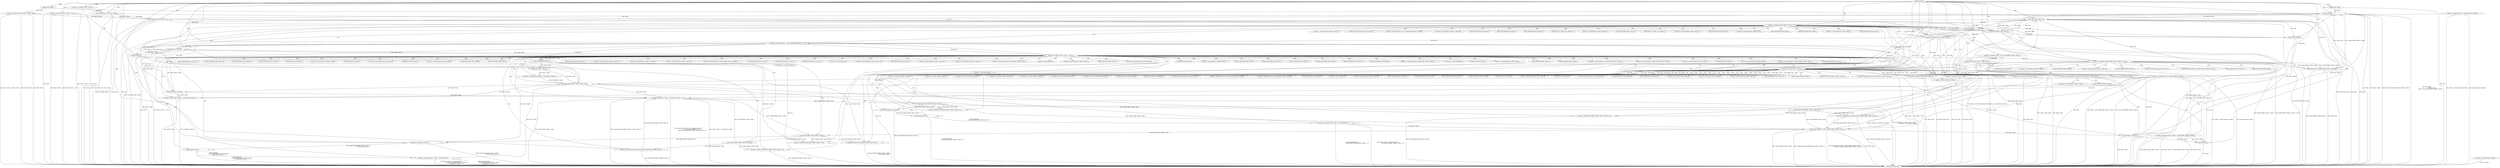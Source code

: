 digraph "FUN1" {  
"8" [label = <(METHOD,FUN1)<SUB>1</SUB>> ]
"290" [label = <(METHOD_RETURN,void)<SUB>1</SUB>> ]
"9" [label = <(PARAM,VAR1 *VAR2)<SUB>1</SUB>> ]
"10" [label = <(PARAM,VAR1 *VAR3)<SUB>1</SUB>> ]
"17" [label = <(&lt;operator&gt;.assignment,VAR13 = malloc(sizeof(struct VAR9)))<SUB>11</SUB>> ]
"22" [label = <(&lt;operator&gt;.assignment,VAR13-&gt;VAR10 = VAR3-&gt;VAR10)<SUB>12</SUB>> ]
"29" [label = <(&lt;operator&gt;.assignment,VAR13-&gt;VAR11 = NULL)<SUB>13</SUB>> ]
"34" [label = <(&lt;operator&gt;.assignment,VAR5 = FUN2())<SUB>15</SUB>> ]
"37" [label = <(FUN3,FUN3(VAR5, NULL, NULL, &amp;free))<SUB>16</SUB>> ]
"43" [label = <(FUN4,FUN4(VAR5, VAR13, 0))<SUB>17</SUB>> ]
"287" [label = <(FUN8,FUN8(&amp;VAR5))<SUB>61</SUB>> ]
"48" [label = <(&lt;operator&gt;.notEquals,VAR5-&gt;VAR15 != NULL)<SUB>19</SUB>> ]
"54" [label = <(&lt;operator&gt;.assignment,VAR8 = VAR5-&gt;VAR15)<SUB>20</SUB>> ]
"59" [label = <(FUN5,FUN5(VAR5, VAR5-&gt;VAR15))<SUB>21</SUB>> ]
"64" [label = <(&lt;operator&gt;.assignment,VAR6 = ((struct VAR9*)VAR8-&gt;VAR16)-&gt;VAR10)<SUB>22</SUB>> ]
"73" [label = <(&lt;operator&gt;.assignment,VAR14 = (struct VAR9*) VAR8-&gt;VAR16)<SUB>23</SUB>> ]
"80" [label = <(free,free(VAR8))<SUB>24</SUB>> ]
"281" [label = <(free,free(VAR14-&gt;VAR11))<SUB>58</SUB>> ]
"285" [label = <(free,free(VAR14))<SUB>59</SUB>> ]
"20" [label = <(&lt;operator&gt;.sizeOf,sizeof(struct VAR9))<SUB>11</SUB>> ]
"89" [label = <(&lt;operator&gt;.notEquals,VAR8 != NULL)<SUB>26</SUB>> ]
"92" [label = <(&lt;operator&gt;.assignment,VAR8=VAR8-&gt;VAR17)<SUB>26</SUB>> ]
"75" [label = <(&lt;operator&gt;.cast,(struct VAR9*) VAR8-&gt;VAR16)<SUB>23</SUB>> ]
"84" [label = <(&lt;operator&gt;.assignment,VAR8 = VAR6-&gt;VAR15)<SUB>26</SUB>> ]
"98" [label = <(&lt;operator&gt;.assignment,VAR13 = malloc(sizeof(struct VAR9)))<SUB>27</SUB>> ]
"103" [label = <(&lt;operator&gt;.assignment,VAR13-&gt;VAR10 = ((VAR18*)VAR8-&gt;VAR16)-&gt;VAR10)<SUB>28</SUB>> ]
"67" [label = <(&lt;operator&gt;.cast,(struct VAR9*)VAR8-&gt;VAR16)<SUB>22</SUB>> ]
"115" [label = <(&lt;operator&gt;.notEquals,VAR14-&gt;VAR11 != NULL)<SUB>30</SUB>> ]
"232" [label = <(&lt;operator&gt;.notEquals,((VAR18*)VAR8-&gt;VAR16)-&gt;VAR16 != NULL)<SUB>46</SUB>> ]
"121" [label = <(&lt;operator&gt;.assignment,VAR13-&gt;VAR11 = malloc(sizeof(char)
            ...)<SUB>31</SUB>> ]
"144" [label = <(memcpy,memcpy(VAR13-&gt;VAR11, VAR14-&gt;VAR11,
            ...)<SUB>34</SUB>> ]
"158" [label = <(memcpy,memcpy(VAR13-&gt;VAR11 + strlen(VAR14-&gt;VAR11),
   ...)<SUB>36</SUB>> ]
"242" [label = <(FUN6,FUN6(VAR2,
                                    ...)<SUB>47</SUB>> ]
"269" [label = <(FUN4,FUN4(VAR5, VAR13, 0))<SUB>52</SUB>> ]
"101" [label = <(&lt;operator&gt;.sizeOf,sizeof(struct VAR9))<SUB>27</SUB>> ]
"108" [label = <(&lt;operator&gt;.cast,(VAR18*)VAR8-&gt;VAR16)<SUB>28</SUB>> ]
"189" [label = <(&lt;operator&gt;.assignment,VAR13-&gt;VAR11 = malloc(sizeof(char)*
           ...)<SUB>40</SUB>> ]
"207" [label = <(memcpy,memcpy(VAR13-&gt;VAR11, ((VAR18*)VAR8-&gt;VAR16)-&gt;VAR...)<SUB>42</SUB>> ]
"275" [label = <(free,free(VAR13-&gt;VAR11))<SUB>54</SUB>> ]
"279" [label = <(free,free(VAR13))<SUB>55</SUB>> ]
"125" [label = <(malloc,malloc(sizeof(char)
                           ...)<SUB>31</SUB>> ]
"151" [label = <(&lt;operator&gt;.multiplication,sizeof(char) * strlen(VAR14-&gt;VAR11))<SUB>35</SUB>> ]
"159" [label = <(&lt;operator&gt;.addition,VAR13-&gt;VAR11 + strlen(VAR14-&gt;VAR11))<SUB>36</SUB>> ]
"174" [label = <(&lt;operator&gt;.multiplication,sizeof(char)*(strlen(((VAR18*)VAR8-&gt;VAR16)-&gt;VAR...)<SUB>38</SUB>> ]
"234" [label = <(&lt;operator&gt;.cast,(VAR18*)VAR8-&gt;VAR16)<SUB>46</SUB>> ]
"247" [label = <(FUN7,VAR3-&gt;FUN7(((VAR18*)VAR8-&gt;VAR16)-&gt;VAR16))<SUB>49</SUB>> ]
"261" [label = <(&lt;operator&gt;.cast,(VAR18*)VAR8-&gt;VAR16)<SUB>51</SUB>> ]
"126" [label = <(&lt;operator&gt;.multiplication,sizeof(char)
                               * (...)<SUB>31</SUB>> ]
"154" [label = <(strlen,strlen(VAR14-&gt;VAR11))<SUB>35</SUB>> ]
"163" [label = <(strlen,strlen(VAR14-&gt;VAR11))<SUB>36</SUB>> ]
"168" [label = <(&lt;operator&gt;.cast,(VAR18*)VAR8-&gt;VAR16)<SUB>37</SUB>> ]
"175" [label = <(&lt;operator&gt;.sizeOf,sizeof(char))<SUB>38</SUB>> ]
"177" [label = <(&lt;operator&gt;.addition,strlen(((VAR18*)VAR8-&gt;VAR16)-&gt;VAR11)+1)<SUB>38</SUB>> ]
"193" [label = <(malloc,malloc(sizeof(char)*
                          ...)<SUB>40</SUB>> ]
"218" [label = <(&lt;operator&gt;.multiplication,sizeof(char)*(strlen(((VAR18*)VAR8-&gt;VAR16)-&gt;VAR...)<SUB>43</SUB>> ]
"129" [label = <(&lt;operator&gt;.addition,strlen(((VAR18*)VAR8-&gt;VAR16)-&gt;VAR11)
          ...)<SUB>32</SUB>> ]
"178" [label = <(strlen,strlen(((VAR18*)VAR8-&gt;VAR16)-&gt;VAR11))<SUB>38</SUB>> ]
"194" [label = <(&lt;operator&gt;.multiplication,sizeof(char)*
                                (...)<SUB>40</SUB>> ]
"212" [label = <(&lt;operator&gt;.cast,(VAR18*)VAR8-&gt;VAR16)<SUB>42</SUB>> ]
"219" [label = <(&lt;operator&gt;.sizeOf,sizeof(char))<SUB>43</SUB>> ]
"221" [label = <(&lt;operator&gt;.addition,strlen(((VAR18*)VAR8-&gt;VAR16)-&gt;VAR11)+1)<SUB>43</SUB>> ]
"252" [label = <(&lt;operator&gt;.cast,(VAR18*)VAR8-&gt;VAR16)<SUB>49</SUB>> ]
"130" [label = <(&lt;operator&gt;.addition,strlen(((VAR18*)VAR8-&gt;VAR16)-&gt;VAR11)
          ...)<SUB>32</SUB>> ]
"197" [label = <(&lt;operator&gt;.addition,strlen(((VAR18*)VAR8-&gt;VAR16)-&gt;VAR11) +1)<SUB>41</SUB>> ]
"222" [label = <(strlen,strlen(((VAR18*)VAR8-&gt;VAR16)-&gt;VAR11))<SUB>43</SUB>> ]
"131" [label = <(strlen,strlen(((VAR18*)VAR8-&gt;VAR16)-&gt;VAR11))<SUB>32</SUB>> ]
"139" [label = <(strlen,strlen(VAR14-&gt;VAR11))<SUB>33</SUB>> ]
"180" [label = <(&lt;operator&gt;.cast,(VAR18*)VAR8-&gt;VAR16)<SUB>38</SUB>> ]
"198" [label = <(strlen,strlen(((VAR18*)VAR8-&gt;VAR16)-&gt;VAR11))<SUB>41</SUB>> ]
"224" [label = <(&lt;operator&gt;.cast,(VAR18*)VAR8-&gt;VAR16)<SUB>43</SUB>> ]
"133" [label = <(&lt;operator&gt;.cast,(VAR18*)VAR8-&gt;VAR16)<SUB>32</SUB>> ]
"200" [label = <(&lt;operator&gt;.cast,(VAR18*)VAR8-&gt;VAR16)<SUB>41</SUB>> ]
"49" [label = <(&lt;operator&gt;.indirectFieldAccess,VAR5-&gt;VAR15)<SUB>19</SUB>> ]
"51" [label = <(FIELD_IDENTIFIER,VAR15,VAR15)<SUB>19</SUB>> ]
"56" [label = <(&lt;operator&gt;.indirectFieldAccess,VAR5-&gt;VAR15)<SUB>20</SUB>> ]
"61" [label = <(&lt;operator&gt;.indirectFieldAccess,VAR5-&gt;VAR15)<SUB>21</SUB>> ]
"66" [label = <(&lt;operator&gt;.indirectFieldAccess,((struct VAR9*)VAR8-&gt;VAR16)-&gt;VAR10)<SUB>22</SUB>> ]
"282" [label = <(&lt;operator&gt;.indirectFieldAccess,VAR14-&gt;VAR11)<SUB>58</SUB>> ]
"58" [label = <(FIELD_IDENTIFIER,VAR15,VAR15)<SUB>20</SUB>> ]
"63" [label = <(FIELD_IDENTIFIER,VAR15,VAR15)<SUB>21</SUB>> ]
"72" [label = <(FIELD_IDENTIFIER,VAR10,VAR10)<SUB>22</SUB>> ]
"76" [label = <(UNKNOWN,struct VAR9*,struct VAR9*)<SUB>23</SUB>> ]
"77" [label = <(&lt;operator&gt;.indirectFieldAccess,VAR8-&gt;VAR16)<SUB>23</SUB>> ]
"94" [label = <(&lt;operator&gt;.indirectFieldAccess,VAR8-&gt;VAR17)<SUB>26</SUB>> ]
"284" [label = <(FIELD_IDENTIFIER,VAR11,VAR11)<SUB>58</SUB>> ]
"68" [label = <(UNKNOWN,struct VAR9*,struct VAR9*)<SUB>22</SUB>> ]
"69" [label = <(&lt;operator&gt;.indirectFieldAccess,VAR8-&gt;VAR16)<SUB>22</SUB>> ]
"79" [label = <(FIELD_IDENTIFIER,VAR16,VAR16)<SUB>23</SUB>> ]
"86" [label = <(&lt;operator&gt;.indirectFieldAccess,VAR6-&gt;VAR15)<SUB>26</SUB>> ]
"96" [label = <(FIELD_IDENTIFIER,VAR17,VAR17)<SUB>26</SUB>> ]
"100" [label = <(malloc,malloc(sizeof(struct VAR9)))<SUB>27</SUB>> ]
"104" [label = <(&lt;operator&gt;.indirectFieldAccess,VAR13-&gt;VAR10)<SUB>28</SUB>> ]
"107" [label = <(&lt;operator&gt;.indirectFieldAccess,((VAR18*)VAR8-&gt;VAR16)-&gt;VAR10)<SUB>28</SUB>> ]
"259" [label = <(&lt;operator&gt;.indirectFieldAccess,((VAR18*)VAR8-&gt;VAR16)-&gt;VAR10-&gt;VAR15)<SUB>51</SUB>> ]
"71" [label = <(FIELD_IDENTIFIER,VAR16,VAR16)<SUB>22</SUB>> ]
"88" [label = <(FIELD_IDENTIFIER,VAR15,VAR15)<SUB>26</SUB>> ]
"106" [label = <(FIELD_IDENTIFIER,VAR10,VAR10)<SUB>28</SUB>> ]
"113" [label = <(FIELD_IDENTIFIER,VAR10,VAR10)<SUB>28</SUB>> ]
"116" [label = <(&lt;operator&gt;.indirectFieldAccess,VAR14-&gt;VAR11)<SUB>30</SUB>> ]
"233" [label = <(&lt;operator&gt;.indirectFieldAccess,((VAR18*)VAR8-&gt;VAR16)-&gt;VAR16)<SUB>46</SUB>> ]
"260" [label = <(&lt;operator&gt;.indirectFieldAccess,((VAR18*)VAR8-&gt;VAR16)-&gt;VAR10)<SUB>51</SUB>> ]
"267" [label = <(FIELD_IDENTIFIER,VAR15,VAR15)<SUB>51</SUB>> ]
"109" [label = <(UNKNOWN,VAR18*,VAR18*)<SUB>28</SUB>> ]
"110" [label = <(&lt;operator&gt;.indirectFieldAccess,VAR8-&gt;VAR16)<SUB>28</SUB>> ]
"118" [label = <(FIELD_IDENTIFIER,VAR11,VAR11)<SUB>30</SUB>> ]
"122" [label = <(&lt;operator&gt;.indirectFieldAccess,VAR13-&gt;VAR11)<SUB>31</SUB>> ]
"145" [label = <(&lt;operator&gt;.indirectFieldAccess,VAR13-&gt;VAR11)<SUB>34</SUB>> ]
"148" [label = <(&lt;operator&gt;.indirectFieldAccess,VAR14-&gt;VAR11)<SUB>34</SUB>> ]
"167" [label = <(&lt;operator&gt;.indirectFieldAccess,((VAR18*)VAR8-&gt;VAR16)-&gt;VAR11)<SUB>37</SUB>> ]
"239" [label = <(FIELD_IDENTIFIER,VAR16,VAR16)<SUB>46</SUB>> ]
"244" [label = <(&lt;operator&gt;.indirectFieldAccess,VAR13-&gt;VAR11)<SUB>48</SUB>> ]
"266" [label = <(FIELD_IDENTIFIER,VAR10,VAR10)<SUB>51</SUB>> ]
"112" [label = <(FIELD_IDENTIFIER,VAR16,VAR16)<SUB>28</SUB>> ]
"124" [label = <(FIELD_IDENTIFIER,VAR11,VAR11)<SUB>31</SUB>> ]
"147" [label = <(FIELD_IDENTIFIER,VAR11,VAR11)<SUB>34</SUB>> ]
"150" [label = <(FIELD_IDENTIFIER,VAR11,VAR11)<SUB>34</SUB>> ]
"152" [label = <(&lt;operator&gt;.sizeOf,sizeof(char))<SUB>35</SUB>> ]
"160" [label = <(&lt;operator&gt;.indirectFieldAccess,VAR13-&gt;VAR11)<SUB>36</SUB>> ]
"173" [label = <(FIELD_IDENTIFIER,VAR11,VAR11)<SUB>37</SUB>> ]
"190" [label = <(&lt;operator&gt;.indirectFieldAccess,VAR13-&gt;VAR11)<SUB>40</SUB>> ]
"208" [label = <(&lt;operator&gt;.indirectFieldAccess,VAR13-&gt;VAR11)<SUB>42</SUB>> ]
"211" [label = <(&lt;operator&gt;.indirectFieldAccess,((VAR18*)VAR8-&gt;VAR16)-&gt;VAR11)<SUB>42</SUB>> ]
"235" [label = <(UNKNOWN,VAR18*,VAR18*)<SUB>46</SUB>> ]
"236" [label = <(&lt;operator&gt;.indirectFieldAccess,VAR8-&gt;VAR16)<SUB>46</SUB>> ]
"246" [label = <(FIELD_IDENTIFIER,VAR11,VAR11)<SUB>48</SUB>> ]
"248" [label = <(&lt;operator&gt;.indirectFieldAccess,VAR3-&gt;FUN7)<SUB>49</SUB>> ]
"251" [label = <(&lt;operator&gt;.indirectFieldAccess,((VAR18*)VAR8-&gt;VAR16)-&gt;VAR16)<SUB>49</SUB>> ]
"262" [label = <(UNKNOWN,VAR18*,VAR18*)<SUB>51</SUB>> ]
"263" [label = <(&lt;operator&gt;.indirectFieldAccess,VAR8-&gt;VAR16)<SUB>51</SUB>> ]
"276" [label = <(&lt;operator&gt;.indirectFieldAccess,VAR13-&gt;VAR11)<SUB>54</SUB>> ]
"127" [label = <(&lt;operator&gt;.sizeOf,sizeof(char))<SUB>31</SUB>> ]
"155" [label = <(&lt;operator&gt;.indirectFieldAccess,VAR14-&gt;VAR11)<SUB>35</SUB>> ]
"162" [label = <(FIELD_IDENTIFIER,VAR11,VAR11)<SUB>36</SUB>> ]
"164" [label = <(&lt;operator&gt;.indirectFieldAccess,VAR14-&gt;VAR11)<SUB>36</SUB>> ]
"169" [label = <(UNKNOWN,VAR18*,VAR18*)<SUB>37</SUB>> ]
"170" [label = <(&lt;operator&gt;.indirectFieldAccess,VAR8-&gt;VAR16)<SUB>37</SUB>> ]
"192" [label = <(FIELD_IDENTIFIER,VAR11,VAR11)<SUB>40</SUB>> ]
"210" [label = <(FIELD_IDENTIFIER,VAR11,VAR11)<SUB>42</SUB>> ]
"217" [label = <(FIELD_IDENTIFIER,VAR11,VAR11)<SUB>42</SUB>> ]
"238" [label = <(FIELD_IDENTIFIER,VAR16,VAR16)<SUB>46</SUB>> ]
"250" [label = <(FIELD_IDENTIFIER,FUN7,FUN7)<SUB>49</SUB>> ]
"257" [label = <(FIELD_IDENTIFIER,VAR16,VAR16)<SUB>49</SUB>> ]
"265" [label = <(FIELD_IDENTIFIER,VAR16,VAR16)<SUB>51</SUB>> ]
"278" [label = <(FIELD_IDENTIFIER,VAR11,VAR11)<SUB>54</SUB>> ]
"157" [label = <(FIELD_IDENTIFIER,VAR11,VAR11)<SUB>35</SUB>> ]
"166" [label = <(FIELD_IDENTIFIER,VAR11,VAR11)<SUB>36</SUB>> ]
"172" [label = <(FIELD_IDENTIFIER,VAR16,VAR16)<SUB>37</SUB>> ]
"179" [label = <(&lt;operator&gt;.indirectFieldAccess,((VAR18*)VAR8-&gt;VAR16)-&gt;VAR11)<SUB>38</SUB>> ]
"195" [label = <(&lt;operator&gt;.sizeOf,sizeof(char))<SUB>40</SUB>> ]
"213" [label = <(UNKNOWN,VAR18*,VAR18*)<SUB>42</SUB>> ]
"214" [label = <(&lt;operator&gt;.indirectFieldAccess,VAR8-&gt;VAR16)<SUB>42</SUB>> ]
"253" [label = <(UNKNOWN,VAR18*,VAR18*)<SUB>49</SUB>> ]
"254" [label = <(&lt;operator&gt;.indirectFieldAccess,VAR8-&gt;VAR16)<SUB>49</SUB>> ]
"185" [label = <(FIELD_IDENTIFIER,VAR11,VAR11)<SUB>38</SUB>> ]
"216" [label = <(FIELD_IDENTIFIER,VAR16,VAR16)<SUB>42</SUB>> ]
"223" [label = <(&lt;operator&gt;.indirectFieldAccess,((VAR18*)VAR8-&gt;VAR16)-&gt;VAR11)<SUB>43</SUB>> ]
"256" [label = <(FIELD_IDENTIFIER,VAR16,VAR16)<SUB>49</SUB>> ]
"132" [label = <(&lt;operator&gt;.indirectFieldAccess,((VAR18*)VAR8-&gt;VAR16)-&gt;VAR11)<SUB>32</SUB>> ]
"140" [label = <(&lt;operator&gt;.indirectFieldAccess,VAR14-&gt;VAR11)<SUB>33</SUB>> ]
"181" [label = <(UNKNOWN,VAR18*,VAR18*)<SUB>38</SUB>> ]
"182" [label = <(&lt;operator&gt;.indirectFieldAccess,VAR8-&gt;VAR16)<SUB>38</SUB>> ]
"199" [label = <(&lt;operator&gt;.indirectFieldAccess,((VAR18*)VAR8-&gt;VAR16)-&gt;VAR11)<SUB>41</SUB>> ]
"229" [label = <(FIELD_IDENTIFIER,VAR11,VAR11)<SUB>43</SUB>> ]
"138" [label = <(FIELD_IDENTIFIER,VAR11,VAR11)<SUB>32</SUB>> ]
"142" [label = <(FIELD_IDENTIFIER,VAR11,VAR11)<SUB>33</SUB>> ]
"184" [label = <(FIELD_IDENTIFIER,VAR16,VAR16)<SUB>38</SUB>> ]
"205" [label = <(FIELD_IDENTIFIER,VAR11,VAR11)<SUB>41</SUB>> ]
"225" [label = <(UNKNOWN,VAR18*,VAR18*)<SUB>43</SUB>> ]
"226" [label = <(&lt;operator&gt;.indirectFieldAccess,VAR8-&gt;VAR16)<SUB>43</SUB>> ]
"134" [label = <(UNKNOWN,VAR18*,VAR18*)<SUB>32</SUB>> ]
"135" [label = <(&lt;operator&gt;.indirectFieldAccess,VAR8-&gt;VAR16)<SUB>32</SUB>> ]
"201" [label = <(UNKNOWN,VAR18*,VAR18*)<SUB>41</SUB>> ]
"202" [label = <(&lt;operator&gt;.indirectFieldAccess,VAR8-&gt;VAR16)<SUB>41</SUB>> ]
"228" [label = <(FIELD_IDENTIFIER,VAR16,VAR16)<SUB>43</SUB>> ]
"137" [label = <(FIELD_IDENTIFIER,VAR16,VAR16)<SUB>32</SUB>> ]
"204" [label = <(FIELD_IDENTIFIER,VAR16,VAR16)<SUB>41</SUB>> ]
  "9" -> "290"  [ label = "DDG: VAR2"] 
  "10" -> "290"  [ label = "DDG: VAR3"] 
  "20" -> "290"  [ label = "DDG: struct VAR9"] 
  "17" -> "290"  [ label = "DDG: malloc(sizeof(struct VAR9))"] 
  "17" -> "290"  [ label = "DDG: VAR13 = malloc(sizeof(struct VAR9))"] 
  "22" -> "290"  [ label = "DDG: VAR13-&gt;VAR10"] 
  "22" -> "290"  [ label = "DDG: VAR3-&gt;VAR10"] 
  "22" -> "290"  [ label = "DDG: VAR13-&gt;VAR10 = VAR3-&gt;VAR10"] 
  "29" -> "290"  [ label = "DDG: VAR13-&gt;VAR11"] 
  "29" -> "290"  [ label = "DDG: VAR13-&gt;VAR11 = NULL"] 
  "34" -> "290"  [ label = "DDG: FUN2()"] 
  "34" -> "290"  [ label = "DDG: VAR5 = FUN2()"] 
  "37" -> "290"  [ label = "DDG: &amp;free"] 
  "37" -> "290"  [ label = "DDG: FUN3(VAR5, NULL, NULL, &amp;free)"] 
  "43" -> "290"  [ label = "DDG: VAR5"] 
  "43" -> "290"  [ label = "DDG: VAR13"] 
  "43" -> "290"  [ label = "DDG: FUN4(VAR5, VAR13, 0)"] 
  "48" -> "290"  [ label = "DDG: VAR5-&gt;VAR15"] 
  "48" -> "290"  [ label = "DDG: NULL"] 
  "48" -> "290"  [ label = "DDG: VAR5-&gt;VAR15 != NULL"] 
  "287" -> "290"  [ label = "DDG: &amp;VAR5"] 
  "287" -> "290"  [ label = "DDG: FUN8(&amp;VAR5)"] 
  "54" -> "290"  [ label = "DDG: VAR8 = VAR5-&gt;VAR15"] 
  "59" -> "290"  [ label = "DDG: VAR5"] 
  "59" -> "290"  [ label = "DDG: FUN5(VAR5, VAR5-&gt;VAR15)"] 
  "64" -> "290"  [ label = "DDG: VAR6"] 
  "64" -> "290"  [ label = "DDG: ((struct VAR9*)VAR8-&gt;VAR16)-&gt;VAR10"] 
  "64" -> "290"  [ label = "DDG: VAR6 = ((struct VAR9*)VAR8-&gt;VAR16)-&gt;VAR10"] 
  "75" -> "290"  [ label = "DDG: VAR8-&gt;VAR16"] 
  "73" -> "290"  [ label = "DDG: (struct VAR9*) VAR8-&gt;VAR16"] 
  "73" -> "290"  [ label = "DDG: VAR14 = (struct VAR9*) VAR8-&gt;VAR16"] 
  "84" -> "290"  [ label = "DDG: VAR6-&gt;VAR15"] 
  "84" -> "290"  [ label = "DDG: VAR8 = VAR6-&gt;VAR15"] 
  "89" -> "290"  [ label = "DDG: VAR8"] 
  "89" -> "290"  [ label = "DDG: VAR8 != NULL"] 
  "281" -> "290"  [ label = "DDG: VAR14-&gt;VAR11"] 
  "285" -> "290"  [ label = "DDG: VAR14"] 
  "101" -> "290"  [ label = "DDG: struct VAR9"] 
  "98" -> "290"  [ label = "DDG: malloc(sizeof(struct VAR9))"] 
  "98" -> "290"  [ label = "DDG: VAR13 = malloc(sizeof(struct VAR9))"] 
  "103" -> "290"  [ label = "DDG: VAR13-&gt;VAR10"] 
  "103" -> "290"  [ label = "DDG: ((VAR18*)VAR8-&gt;VAR16)-&gt;VAR10"] 
  "103" -> "290"  [ label = "DDG: VAR13-&gt;VAR10 = ((VAR18*)VAR8-&gt;VAR16)-&gt;VAR10"] 
  "115" -> "290"  [ label = "DDG: VAR14-&gt;VAR11 != NULL"] 
  "194" -> "290"  [ label = "DDG: strlen(((VAR18*)VAR8-&gt;VAR16)-&gt;VAR11) +1"] 
  "193" -> "290"  [ label = "DDG: sizeof(char)*
                                (strlen(((VAR18*)VAR8-&gt;VAR16)-&gt;VAR11) +1)"] 
  "189" -> "290"  [ label = "DDG: malloc(sizeof(char)*
                                (strlen(((VAR18*)VAR8-&gt;VAR16)-&gt;VAR11) +1))"] 
  "189" -> "290"  [ label = "DDG: VAR13-&gt;VAR11 = malloc(sizeof(char)*
                                (strlen(((VAR18*)VAR8-&gt;VAR16)-&gt;VAR11) +1))"] 
  "207" -> "290"  [ label = "DDG: VAR13-&gt;VAR11"] 
  "207" -> "290"  [ label = "DDG: ((VAR18*)VAR8-&gt;VAR16)-&gt;VAR11"] 
  "219" -> "290"  [ label = "DDG: char"] 
  "221" -> "290"  [ label = "DDG: strlen(((VAR18*)VAR8-&gt;VAR16)-&gt;VAR11)"] 
  "218" -> "290"  [ label = "DDG: strlen(((VAR18*)VAR8-&gt;VAR16)-&gt;VAR11)+1"] 
  "207" -> "290"  [ label = "DDG: sizeof(char)*(strlen(((VAR18*)VAR8-&gt;VAR16)-&gt;VAR11)+1)"] 
  "207" -> "290"  [ label = "DDG: memcpy(VAR13-&gt;VAR11, ((VAR18*)VAR8-&gt;VAR16)-&gt;VAR11,
                       sizeof(char)*(strlen(((VAR18*)VAR8-&gt;VAR16)-&gt;VAR11)+1))"] 
  "129" -> "290"  [ label = "DDG: strlen(((VAR18*)VAR8-&gt;VAR16)-&gt;VAR11)
                               + strlen(VAR14-&gt;VAR11)"] 
  "126" -> "290"  [ label = "DDG: strlen(((VAR18*)VAR8-&gt;VAR16)-&gt;VAR11)
                               + strlen(VAR14-&gt;VAR11) + 1"] 
  "125" -> "290"  [ label = "DDG: sizeof(char)
                               * (strlen(((VAR18*)VAR8-&gt;VAR16)-&gt;VAR11)
                               + strlen(VAR14-&gt;VAR11) + 1)"] 
  "121" -> "290"  [ label = "DDG: malloc(sizeof(char)
                               * (strlen(((VAR18*)VAR8-&gt;VAR16)-&gt;VAR11)
                               + strlen(VAR14-&gt;VAR11) + 1))"] 
  "121" -> "290"  [ label = "DDG: VAR13-&gt;VAR11 = malloc(sizeof(char)
                               * (strlen(((VAR18*)VAR8-&gt;VAR16)-&gt;VAR11)
                               + strlen(VAR14-&gt;VAR11) + 1))"] 
  "144" -> "290"  [ label = "DDG: sizeof(char) * strlen(VAR14-&gt;VAR11)"] 
  "144" -> "290"  [ label = "DDG: memcpy(VAR13-&gt;VAR11, VAR14-&gt;VAR11,
                       sizeof(char) * strlen(VAR14-&gt;VAR11))"] 
  "159" -> "290"  [ label = "DDG: VAR13-&gt;VAR11"] 
  "159" -> "290"  [ label = "DDG: strlen(VAR14-&gt;VAR11)"] 
  "158" -> "290"  [ label = "DDG: VAR13-&gt;VAR11 + strlen(VAR14-&gt;VAR11)"] 
  "158" -> "290"  [ label = "DDG: ((VAR18*)VAR8-&gt;VAR16)-&gt;VAR11"] 
  "175" -> "290"  [ label = "DDG: char"] 
  "177" -> "290"  [ label = "DDG: strlen(((VAR18*)VAR8-&gt;VAR16)-&gt;VAR11)"] 
  "174" -> "290"  [ label = "DDG: strlen(((VAR18*)VAR8-&gt;VAR16)-&gt;VAR11)+1"] 
  "158" -> "290"  [ label = "DDG: sizeof(char)*(strlen(((VAR18*)VAR8-&gt;VAR16)-&gt;VAR11)+1)"] 
  "158" -> "290"  [ label = "DDG: memcpy(VAR13-&gt;VAR11 + strlen(VAR14-&gt;VAR11),
                       ((VAR18*)VAR8-&gt;VAR16)-&gt;VAR11,
                       sizeof(char)*(strlen(((VAR18*)VAR8-&gt;VAR16)-&gt;VAR11)+1))"] 
  "232" -> "290"  [ label = "DDG: ((VAR18*)VAR8-&gt;VAR16)-&gt;VAR16"] 
  "232" -> "290"  [ label = "DDG: ((VAR18*)VAR8-&gt;VAR16)-&gt;VAR16 != NULL"] 
  "242" -> "290"  [ label = "DDG: VAR2"] 
  "242" -> "290"  [ label = "DDG: VAR13-&gt;VAR11"] 
  "247" -> "290"  [ label = "DDG: VAR3-&gt;FUN7"] 
  "247" -> "290"  [ label = "DDG: ((VAR18*)VAR8-&gt;VAR16)-&gt;VAR16"] 
  "242" -> "290"  [ label = "DDG: VAR3-&gt;FUN7(((VAR18*)VAR8-&gt;VAR16)-&gt;VAR16)"] 
  "242" -> "290"  [ label = "DDG: FUN6(VAR2,
                                    VAR13-&gt;VAR11,
                        VAR3-&gt;FUN7(((VAR18*)VAR8-&gt;VAR16)-&gt;VAR16))"] 
  "261" -> "290"  [ label = "DDG: VAR8-&gt;VAR16"] 
  "275" -> "290"  [ label = "DDG: VAR13-&gt;VAR11"] 
  "279" -> "290"  [ label = "DDG: VAR13"] 
  "269" -> "290"  [ label = "DDG: VAR5"] 
  "269" -> "290"  [ label = "DDG: VAR13"] 
  "269" -> "290"  [ label = "DDG: FUN4(VAR5, VAR13, 0)"] 
  "92" -> "290"  [ label = "DDG: VAR8-&gt;VAR17"] 
  "92" -> "290"  [ label = "DDG: VAR8=VAR8-&gt;VAR17"] 
  "8" -> "9"  [ label = "DDG: "] 
  "8" -> "10"  [ label = "DDG: "] 
  "10" -> "22"  [ label = "DDG: VAR3"] 
  "8" -> "29"  [ label = "DDG: "] 
  "8" -> "34"  [ label = "DDG: "] 
  "34" -> "37"  [ label = "DDG: VAR5"] 
  "8" -> "37"  [ label = "DDG: "] 
  "37" -> "43"  [ label = "DDG: VAR5"] 
  "8" -> "43"  [ label = "DDG: "] 
  "17" -> "43"  [ label = "DDG: VAR13"] 
  "22" -> "43"  [ label = "DDG: VAR13-&gt;VAR10"] 
  "29" -> "43"  [ label = "DDG: VAR13-&gt;VAR11"] 
  "43" -> "287"  [ label = "DDG: VAR5"] 
  "48" -> "287"  [ label = "DDG: VAR5-&gt;VAR15"] 
  "59" -> "287"  [ label = "DDG: VAR5"] 
  "269" -> "287"  [ label = "DDG: VAR5"] 
  "8" -> "287"  [ label = "DDG: "] 
  "43" -> "48"  [ label = "DDG: VAR5"] 
  "59" -> "48"  [ label = "DDG: VAR5"] 
  "59" -> "48"  [ label = "DDG: VAR5-&gt;VAR15"] 
  "269" -> "48"  [ label = "DDG: VAR5"] 
  "37" -> "48"  [ label = "DDG: NULL"] 
  "89" -> "48"  [ label = "DDG: NULL"] 
  "8" -> "48"  [ label = "DDG: "] 
  "43" -> "54"  [ label = "DDG: VAR5"] 
  "48" -> "54"  [ label = "DDG: VAR5-&gt;VAR15"] 
  "59" -> "54"  [ label = "DDG: VAR5"] 
  "269" -> "54"  [ label = "DDG: VAR5"] 
  "54" -> "73"  [ label = "DDG: VAR8"] 
  "89" -> "73"  [ label = "DDG: VAR8"] 
  "43" -> "59"  [ label = "DDG: VAR5"] 
  "269" -> "59"  [ label = "DDG: VAR5"] 
  "8" -> "59"  [ label = "DDG: "] 
  "48" -> "59"  [ label = "DDG: VAR5-&gt;VAR15"] 
  "54" -> "80"  [ label = "DDG: VAR8"] 
  "8" -> "80"  [ label = "DDG: "] 
  "89" -> "80"  [ label = "DDG: VAR8"] 
  "89" -> "92"  [ label = "DDG: VAR8"] 
  "73" -> "281"  [ label = "DDG: VAR14"] 
  "115" -> "281"  [ label = "DDG: VAR14-&gt;VAR11"] 
  "163" -> "281"  [ label = "DDG: VAR14-&gt;VAR11"] 
  "73" -> "285"  [ label = "DDG: VAR14"] 
  "281" -> "285"  [ label = "DDG: VAR14-&gt;VAR11"] 
  "8" -> "285"  [ label = "DDG: "] 
  "54" -> "75"  [ label = "DDG: VAR8"] 
  "89" -> "75"  [ label = "DDG: VAR8"] 
  "64" -> "84"  [ label = "DDG: VAR6"] 
  "84" -> "89"  [ label = "DDG: VAR8"] 
  "92" -> "89"  [ label = "DDG: VAR8"] 
  "8" -> "89"  [ label = "DDG: "] 
  "54" -> "89"  [ label = "DDG: VAR8"] 
  "48" -> "89"  [ label = "DDG: NULL"] 
  "232" -> "89"  [ label = "DDG: NULL"] 
  "54" -> "67"  [ label = "DDG: VAR8"] 
  "89" -> "67"  [ label = "DDG: VAR8"] 
  "73" -> "115"  [ label = "DDG: VAR14"] 
  "281" -> "115"  [ label = "DDG: VAR14-&gt;VAR11"] 
  "163" -> "115"  [ label = "DDG: VAR14-&gt;VAR11"] 
  "89" -> "115"  [ label = "DDG: NULL"] 
  "8" -> "115"  [ label = "DDG: "] 
  "125" -> "121"  [ label = "DDG: sizeof(char)
                               * (strlen(((VAR18*)VAR8-&gt;VAR16)-&gt;VAR11)
                               + strlen(VAR14-&gt;VAR11) + 1)"] 
  "247" -> "232"  [ label = "DDG: ((VAR18*)VAR8-&gt;VAR16)-&gt;VAR16"] 
  "115" -> "232"  [ label = "DDG: NULL"] 
  "8" -> "232"  [ label = "DDG: "] 
  "89" -> "108"  [ label = "DDG: VAR8"] 
  "98" -> "144"  [ label = "DDG: VAR13"] 
  "121" -> "144"  [ label = "DDG: VAR13-&gt;VAR11"] 
  "73" -> "144"  [ label = "DDG: VAR14"] 
  "154" -> "144"  [ label = "DDG: VAR14-&gt;VAR11"] 
  "151" -> "144"  [ label = "DDG: strlen(VAR14-&gt;VAR11)"] 
  "98" -> "158"  [ label = "DDG: VAR13"] 
  "144" -> "158"  [ label = "DDG: VAR13-&gt;VAR11"] 
  "163" -> "158"  [ label = "DDG: VAR14-&gt;VAR11"] 
  "178" -> "158"  [ label = "DDG: ((VAR18*)VAR8-&gt;VAR16)-&gt;VAR11"] 
  "174" -> "158"  [ label = "DDG: strlen(((VAR18*)VAR8-&gt;VAR16)-&gt;VAR11)+1"] 
  "193" -> "189"  [ label = "DDG: sizeof(char)*
                                (strlen(((VAR18*)VAR8-&gt;VAR16)-&gt;VAR11) +1)"] 
  "9" -> "242"  [ label = "DDG: VAR2"] 
  "8" -> "242"  [ label = "DDG: "] 
  "98" -> "242"  [ label = "DDG: VAR13"] 
  "207" -> "242"  [ label = "DDG: VAR13-&gt;VAR11"] 
  "144" -> "242"  [ label = "DDG: VAR13-&gt;VAR11"] 
  "247" -> "242"  [ label = "DDG: VAR3-&gt;FUN7"] 
  "247" -> "242"  [ label = "DDG: ((VAR18*)VAR8-&gt;VAR16)-&gt;VAR16"] 
  "59" -> "269"  [ label = "DDG: VAR5"] 
  "59" -> "269"  [ label = "DDG: VAR5-&gt;VAR15"] 
  "8" -> "269"  [ label = "DDG: "] 
  "98" -> "269"  [ label = "DDG: VAR13"] 
  "103" -> "269"  [ label = "DDG: VAR13-&gt;VAR10"] 
  "207" -> "269"  [ label = "DDG: VAR13-&gt;VAR11"] 
  "242" -> "269"  [ label = "DDG: VAR13-&gt;VAR11"] 
  "144" -> "269"  [ label = "DDG: VAR13-&gt;VAR11"] 
  "126" -> "125"  [ label = "DDG: strlen(((VAR18*)VAR8-&gt;VAR16)-&gt;VAR11)
                               + strlen(VAR14-&gt;VAR11) + 1"] 
  "154" -> "151"  [ label = "DDG: VAR14-&gt;VAR11"] 
  "98" -> "159"  [ label = "DDG: VAR13"] 
  "144" -> "159"  [ label = "DDG: VAR13-&gt;VAR11"] 
  "163" -> "159"  [ label = "DDG: VAR14-&gt;VAR11"] 
  "178" -> "174"  [ label = "DDG: ((VAR18*)VAR8-&gt;VAR16)-&gt;VAR11"] 
  "8" -> "174"  [ label = "DDG: "] 
  "98" -> "207"  [ label = "DDG: VAR13"] 
  "189" -> "207"  [ label = "DDG: VAR13-&gt;VAR11"] 
  "222" -> "207"  [ label = "DDG: ((VAR18*)VAR8-&gt;VAR16)-&gt;VAR11"] 
  "218" -> "207"  [ label = "DDG: strlen(((VAR18*)VAR8-&gt;VAR16)-&gt;VAR11)+1"] 
  "89" -> "234"  [ label = "DDG: VAR8"] 
  "10" -> "247"  [ label = "DDG: VAR3"] 
  "232" -> "247"  [ label = "DDG: ((VAR18*)VAR8-&gt;VAR16)-&gt;VAR16"] 
  "89" -> "261"  [ label = "DDG: VAR8"] 
  "98" -> "275"  [ label = "DDG: VAR13"] 
  "207" -> "275"  [ label = "DDG: VAR13-&gt;VAR11"] 
  "242" -> "275"  [ label = "DDG: VAR13-&gt;VAR11"] 
  "144" -> "275"  [ label = "DDG: VAR13-&gt;VAR11"] 
  "98" -> "279"  [ label = "DDG: VAR13"] 
  "103" -> "279"  [ label = "DDG: VAR13-&gt;VAR10"] 
  "275" -> "279"  [ label = "DDG: VAR13-&gt;VAR11"] 
  "8" -> "279"  [ label = "DDG: "] 
  "131" -> "126"  [ label = "DDG: ((VAR18*)VAR8-&gt;VAR16)-&gt;VAR11"] 
  "139" -> "126"  [ label = "DDG: VAR14-&gt;VAR11"] 
  "8" -> "126"  [ label = "DDG: "] 
  "73" -> "154"  [ label = "DDG: VAR14"] 
  "139" -> "154"  [ label = "DDG: VAR14-&gt;VAR11"] 
  "73" -> "163"  [ label = "DDG: VAR14"] 
  "144" -> "163"  [ label = "DDG: VAR14-&gt;VAR11"] 
  "89" -> "168"  [ label = "DDG: VAR8"] 
  "178" -> "177"  [ label = "DDG: ((VAR18*)VAR8-&gt;VAR16)-&gt;VAR11"] 
  "8" -> "177"  [ label = "DDG: "] 
  "194" -> "193"  [ label = "DDG: strlen(((VAR18*)VAR8-&gt;VAR16)-&gt;VAR11) +1"] 
  "222" -> "218"  [ label = "DDG: ((VAR18*)VAR8-&gt;VAR16)-&gt;VAR11"] 
  "8" -> "218"  [ label = "DDG: "] 
  "131" -> "129"  [ label = "DDG: ((VAR18*)VAR8-&gt;VAR16)-&gt;VAR11"] 
  "139" -> "129"  [ label = "DDG: VAR14-&gt;VAR11"] 
  "8" -> "129"  [ label = "DDG: "] 
  "131" -> "178"  [ label = "DDG: ((VAR18*)VAR8-&gt;VAR16)-&gt;VAR11"] 
  "198" -> "194"  [ label = "DDG: ((VAR18*)VAR8-&gt;VAR16)-&gt;VAR11"] 
  "8" -> "194"  [ label = "DDG: "] 
  "89" -> "212"  [ label = "DDG: VAR8"] 
  "222" -> "221"  [ label = "DDG: ((VAR18*)VAR8-&gt;VAR16)-&gt;VAR11"] 
  "8" -> "221"  [ label = "DDG: "] 
  "89" -> "252"  [ label = "DDG: VAR8"] 
  "131" -> "130"  [ label = "DDG: ((VAR18*)VAR8-&gt;VAR16)-&gt;VAR11"] 
  "139" -> "130"  [ label = "DDG: VAR14-&gt;VAR11"] 
  "198" -> "197"  [ label = "DDG: ((VAR18*)VAR8-&gt;VAR16)-&gt;VAR11"] 
  "8" -> "197"  [ label = "DDG: "] 
  "198" -> "222"  [ label = "DDG: ((VAR18*)VAR8-&gt;VAR16)-&gt;VAR11"] 
  "207" -> "131"  [ label = "DDG: ((VAR18*)VAR8-&gt;VAR16)-&gt;VAR11"] 
  "158" -> "131"  [ label = "DDG: ((VAR18*)VAR8-&gt;VAR16)-&gt;VAR11"] 
  "73" -> "139"  [ label = "DDG: VAR14"] 
  "115" -> "139"  [ label = "DDG: VAR14-&gt;VAR11"] 
  "89" -> "180"  [ label = "DDG: VAR8"] 
  "207" -> "198"  [ label = "DDG: ((VAR18*)VAR8-&gt;VAR16)-&gt;VAR11"] 
  "158" -> "198"  [ label = "DDG: ((VAR18*)VAR8-&gt;VAR16)-&gt;VAR11"] 
  "89" -> "224"  [ label = "DDG: VAR8"] 
  "89" -> "133"  [ label = "DDG: VAR8"] 
  "89" -> "200"  [ label = "DDG: VAR8"] 
  "48" -> "68"  [ label = "CDG: "] 
  "48" -> "84"  [ label = "CDG: "] 
  "48" -> "76"  [ label = "CDG: "] 
  "48" -> "59"  [ label = "CDG: "] 
  "48" -> "281"  [ label = "CDG: "] 
  "48" -> "54"  [ label = "CDG: "] 
  "48" -> "80"  [ label = "CDG: "] 
  "48" -> "61"  [ label = "CDG: "] 
  "48" -> "88"  [ label = "CDG: "] 
  "48" -> "86"  [ label = "CDG: "] 
  "48" -> "48"  [ label = "CDG: "] 
  "48" -> "49"  [ label = "CDG: "] 
  "48" -> "66"  [ label = "CDG: "] 
  "48" -> "72"  [ label = "CDG: "] 
  "48" -> "71"  [ label = "CDG: "] 
  "48" -> "73"  [ label = "CDG: "] 
  "48" -> "77"  [ label = "CDG: "] 
  "48" -> "64"  [ label = "CDG: "] 
  "48" -> "51"  [ label = "CDG: "] 
  "48" -> "282"  [ label = "CDG: "] 
  "48" -> "75"  [ label = "CDG: "] 
  "48" -> "56"  [ label = "CDG: "] 
  "48" -> "69"  [ label = "CDG: "] 
  "48" -> "67"  [ label = "CDG: "] 
  "48" -> "284"  [ label = "CDG: "] 
  "48" -> "285"  [ label = "CDG: "] 
  "48" -> "79"  [ label = "CDG: "] 
  "48" -> "58"  [ label = "CDG: "] 
  "48" -> "89"  [ label = "CDG: "] 
  "48" -> "63"  [ label = "CDG: "] 
  "89" -> "104"  [ label = "CDG: "] 
  "89" -> "262"  [ label = "CDG: "] 
  "89" -> "112"  [ label = "CDG: "] 
  "89" -> "238"  [ label = "CDG: "] 
  "89" -> "118"  [ label = "CDG: "] 
  "89" -> "100"  [ label = "CDG: "] 
  "89" -> "108"  [ label = "CDG: "] 
  "89" -> "116"  [ label = "CDG: "] 
  "89" -> "236"  [ label = "CDG: "] 
  "89" -> "260"  [ label = "CDG: "] 
  "89" -> "109"  [ label = "CDG: "] 
  "89" -> "107"  [ label = "CDG: "] 
  "89" -> "94"  [ label = "CDG: "] 
  "89" -> "115"  [ label = "CDG: "] 
  "89" -> "96"  [ label = "CDG: "] 
  "89" -> "98"  [ label = "CDG: "] 
  "89" -> "113"  [ label = "CDG: "] 
  "89" -> "103"  [ label = "CDG: "] 
  "89" -> "232"  [ label = "CDG: "] 
  "89" -> "261"  [ label = "CDG: "] 
  "89" -> "92"  [ label = "CDG: "] 
  "89" -> "101"  [ label = "CDG: "] 
  "89" -> "259"  [ label = "CDG: "] 
  "89" -> "267"  [ label = "CDG: "] 
  "89" -> "233"  [ label = "CDG: "] 
  "89" -> "265"  [ label = "CDG: "] 
  "89" -> "239"  [ label = "CDG: "] 
  "89" -> "89"  [ label = "CDG: "] 
  "89" -> "235"  [ label = "CDG: "] 
  "89" -> "106"  [ label = "CDG: "] 
  "89" -> "234"  [ label = "CDG: "] 
  "89" -> "263"  [ label = "CDG: "] 
  "89" -> "110"  [ label = "CDG: "] 
  "89" -> "266"  [ label = "CDG: "] 
  "115" -> "214"  [ label = "CDG: "] 
  "115" -> "167"  [ label = "CDG: "] 
  "115" -> "192"  [ label = "CDG: "] 
  "115" -> "154"  [ label = "CDG: "] 
  "115" -> "163"  [ label = "CDG: "] 
  "115" -> "150"  [ label = "CDG: "] 
  "115" -> "226"  [ label = "CDG: "] 
  "115" -> "213"  [ label = "CDG: "] 
  "115" -> "162"  [ label = "CDG: "] 
  "115" -> "168"  [ label = "CDG: "] 
  "115" -> "228"  [ label = "CDG: "] 
  "115" -> "204"  [ label = "CDG: "] 
  "115" -> "170"  [ label = "CDG: "] 
  "115" -> "129"  [ label = "CDG: "] 
  "115" -> "134"  [ label = "CDG: "] 
  "115" -> "138"  [ label = "CDG: "] 
  "115" -> "181"  [ label = "CDG: "] 
  "115" -> "208"  [ label = "CDG: "] 
  "115" -> "195"  [ label = "CDG: "] 
  "115" -> "148"  [ label = "CDG: "] 
  "115" -> "190"  [ label = "CDG: "] 
  "115" -> "184"  [ label = "CDG: "] 
  "115" -> "152"  [ label = "CDG: "] 
  "115" -> "174"  [ label = "CDG: "] 
  "115" -> "194"  [ label = "CDG: "] 
  "115" -> "182"  [ label = "CDG: "] 
  "115" -> "224"  [ label = "CDG: "] 
  "115" -> "127"  [ label = "CDG: "] 
  "115" -> "202"  [ label = "CDG: "] 
  "115" -> "201"  [ label = "CDG: "] 
  "115" -> "180"  [ label = "CDG: "] 
  "115" -> "158"  [ label = "CDG: "] 
  "115" -> "160"  [ label = "CDG: "] 
  "115" -> "122"  [ label = "CDG: "] 
  "115" -> "200"  [ label = "CDG: "] 
  "115" -> "217"  [ label = "CDG: "] 
  "115" -> "159"  [ label = "CDG: "] 
  "115" -> "140"  [ label = "CDG: "] 
  "115" -> "199"  [ label = "CDG: "] 
  "115" -> "177"  [ label = "CDG: "] 
  "115" -> "147"  [ label = "CDG: "] 
  "115" -> "229"  [ label = "CDG: "] 
  "115" -> "135"  [ label = "CDG: "] 
  "115" -> "216"  [ label = "CDG: "] 
  "115" -> "222"  [ label = "CDG: "] 
  "115" -> "133"  [ label = "CDG: "] 
  "115" -> "172"  [ label = "CDG: "] 
  "115" -> "145"  [ label = "CDG: "] 
  "115" -> "169"  [ label = "CDG: "] 
  "115" -> "225"  [ label = "CDG: "] 
  "115" -> "131"  [ label = "CDG: "] 
  "115" -> "179"  [ label = "CDG: "] 
  "115" -> "178"  [ label = "CDG: "] 
  "115" -> "132"  [ label = "CDG: "] 
  "115" -> "185"  [ label = "CDG: "] 
  "115" -> "151"  [ label = "CDG: "] 
  "115" -> "197"  [ label = "CDG: "] 
  "115" -> "198"  [ label = "CDG: "] 
  "115" -> "189"  [ label = "CDG: "] 
  "115" -> "121"  [ label = "CDG: "] 
  "115" -> "144"  [ label = "CDG: "] 
  "115" -> "223"  [ label = "CDG: "] 
  "115" -> "173"  [ label = "CDG: "] 
  "115" -> "137"  [ label = "CDG: "] 
  "115" -> "207"  [ label = "CDG: "] 
  "115" -> "212"  [ label = "CDG: "] 
  "115" -> "130"  [ label = "CDG: "] 
  "115" -> "221"  [ label = "CDG: "] 
  "115" -> "164"  [ label = "CDG: "] 
  "115" -> "155"  [ label = "CDG: "] 
  "115" -> "139"  [ label = "CDG: "] 
  "115" -> "205"  [ label = "CDG: "] 
  "115" -> "193"  [ label = "CDG: "] 
  "115" -> "166"  [ label = "CDG: "] 
  "115" -> "142"  [ label = "CDG: "] 
  "115" -> "210"  [ label = "CDG: "] 
  "115" -> "157"  [ label = "CDG: "] 
  "115" -> "126"  [ label = "CDG: "] 
  "115" -> "211"  [ label = "CDG: "] 
  "115" -> "175"  [ label = "CDG: "] 
  "115" -> "218"  [ label = "CDG: "] 
  "115" -> "124"  [ label = "CDG: "] 
  "115" -> "125"  [ label = "CDG: "] 
  "115" -> "219"  [ label = "CDG: "] 
  "232" -> "256"  [ label = "CDG: "] 
  "232" -> "247"  [ label = "CDG: "] 
  "232" -> "242"  [ label = "CDG: "] 
  "232" -> "253"  [ label = "CDG: "] 
  "232" -> "254"  [ label = "CDG: "] 
  "232" -> "257"  [ label = "CDG: "] 
  "232" -> "244"  [ label = "CDG: "] 
  "232" -> "246"  [ label = "CDG: "] 
  "232" -> "252"  [ label = "CDG: "] 
  "232" -> "251"  [ label = "CDG: "] 
  "232" -> "248"  [ label = "CDG: "] 
  "232" -> "250"  [ label = "CDG: "] 
  "259" -> "276"  [ label = "CDG: "] 
  "259" -> "278"  [ label = "CDG: "] 
  "259" -> "269"  [ label = "CDG: "] 
  "259" -> "279"  [ label = "CDG: "] 
  "259" -> "275"  [ label = "CDG: "] 
}
